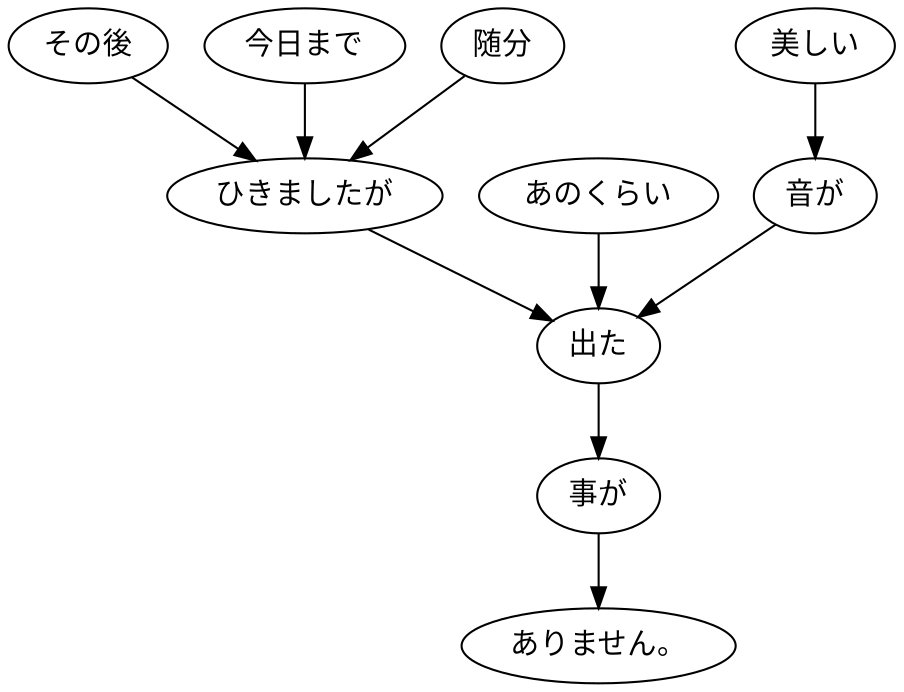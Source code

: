 digraph graph7924 {
	node0 [label="その後"];
	node1 [label="今日まで"];
	node2 [label="随分"];
	node3 [label="ひきましたが"];
	node4 [label="あのくらい"];
	node5 [label="美しい"];
	node6 [label="音が"];
	node7 [label="出た"];
	node8 [label="事が"];
	node9 [label="ありません。"];
	node0 -> node3;
	node1 -> node3;
	node2 -> node3;
	node3 -> node7;
	node4 -> node7;
	node5 -> node6;
	node6 -> node7;
	node7 -> node8;
	node8 -> node9;
}
